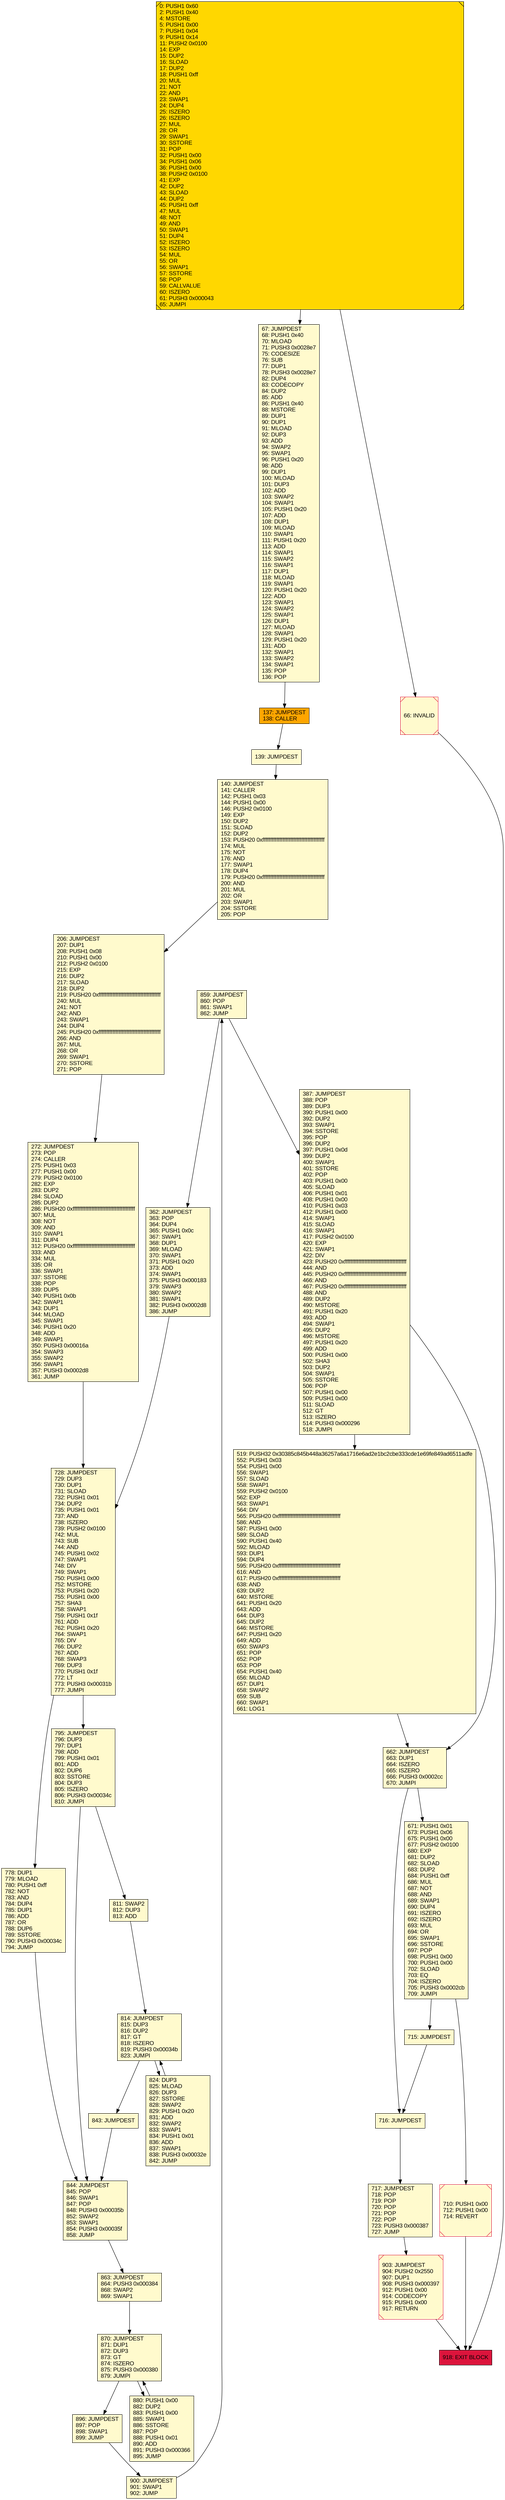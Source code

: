 digraph G {
bgcolor=transparent rankdir=UD;
node [shape=box style=filled color=black fillcolor=white fontname=arial fontcolor=black];
716 [label="716: JUMPDEST\l" fillcolor=lemonchiffon ];
880 [label="880: PUSH1 0x00\l882: DUP2\l883: PUSH1 0x00\l885: SWAP1\l886: SSTORE\l887: POP\l888: PUSH1 0x01\l890: ADD\l891: PUSH3 0x000366\l895: JUMP\l" fillcolor=lemonchiffon ];
824 [label="824: DUP3\l825: MLOAD\l826: DUP3\l827: SSTORE\l828: SWAP2\l829: PUSH1 0x20\l831: ADD\l832: SWAP2\l833: SWAP1\l834: PUSH1 0x01\l836: ADD\l837: SWAP1\l838: PUSH3 0x00032e\l842: JUMP\l" fillcolor=lemonchiffon ];
139 [label="139: JUMPDEST\l" fillcolor=lemonchiffon ];
715 [label="715: JUMPDEST\l" fillcolor=lemonchiffon ];
843 [label="843: JUMPDEST\l" fillcolor=lemonchiffon ];
863 [label="863: JUMPDEST\l864: PUSH3 0x000384\l868: SWAP2\l869: SWAP1\l" fillcolor=lemonchiffon ];
870 [label="870: JUMPDEST\l871: DUP1\l872: DUP3\l873: GT\l874: ISZERO\l875: PUSH3 0x000380\l879: JUMPI\l" fillcolor=lemonchiffon ];
859 [label="859: JUMPDEST\l860: POP\l861: SWAP1\l862: JUMP\l" fillcolor=lemonchiffon ];
662 [label="662: JUMPDEST\l663: DUP1\l664: ISZERO\l665: ISZERO\l666: PUSH3 0x0002cc\l670: JUMPI\l" fillcolor=lemonchiffon ];
896 [label="896: JUMPDEST\l897: POP\l898: SWAP1\l899: JUMP\l" fillcolor=lemonchiffon ];
795 [label="795: JUMPDEST\l796: DUP3\l797: DUP1\l798: ADD\l799: PUSH1 0x01\l801: ADD\l802: DUP6\l803: SSTORE\l804: DUP3\l805: ISZERO\l806: PUSH3 0x00034c\l810: JUMPI\l" fillcolor=lemonchiffon ];
0 [label="0: PUSH1 0x60\l2: PUSH1 0x40\l4: MSTORE\l5: PUSH1 0x00\l7: PUSH1 0x04\l9: PUSH1 0x14\l11: PUSH2 0x0100\l14: EXP\l15: DUP2\l16: SLOAD\l17: DUP2\l18: PUSH1 0xff\l20: MUL\l21: NOT\l22: AND\l23: SWAP1\l24: DUP4\l25: ISZERO\l26: ISZERO\l27: MUL\l28: OR\l29: SWAP1\l30: SSTORE\l31: POP\l32: PUSH1 0x00\l34: PUSH1 0x06\l36: PUSH1 0x00\l38: PUSH2 0x0100\l41: EXP\l42: DUP2\l43: SLOAD\l44: DUP2\l45: PUSH1 0xff\l47: MUL\l48: NOT\l49: AND\l50: SWAP1\l51: DUP4\l52: ISZERO\l53: ISZERO\l54: MUL\l55: OR\l56: SWAP1\l57: SSTORE\l58: POP\l59: CALLVALUE\l60: ISZERO\l61: PUSH3 0x000043\l65: JUMPI\l" fillcolor=lemonchiffon shape=Msquare fillcolor=gold ];
844 [label="844: JUMPDEST\l845: POP\l846: SWAP1\l847: POP\l848: PUSH3 0x00035b\l852: SWAP2\l853: SWAP1\l854: PUSH3 0x00035f\l858: JUMP\l" fillcolor=lemonchiffon ];
918 [label="918: EXIT BLOCK\l" fillcolor=crimson ];
140 [label="140: JUMPDEST\l141: CALLER\l142: PUSH1 0x03\l144: PUSH1 0x00\l146: PUSH2 0x0100\l149: EXP\l150: DUP2\l151: SLOAD\l152: DUP2\l153: PUSH20 0xffffffffffffffffffffffffffffffffffffffff\l174: MUL\l175: NOT\l176: AND\l177: SWAP1\l178: DUP4\l179: PUSH20 0xffffffffffffffffffffffffffffffffffffffff\l200: AND\l201: MUL\l202: OR\l203: SWAP1\l204: SSTORE\l205: POP\l" fillcolor=lemonchiffon ];
814 [label="814: JUMPDEST\l815: DUP3\l816: DUP2\l817: GT\l818: ISZERO\l819: PUSH3 0x00034b\l823: JUMPI\l" fillcolor=lemonchiffon ];
728 [label="728: JUMPDEST\l729: DUP3\l730: DUP1\l731: SLOAD\l732: PUSH1 0x01\l734: DUP2\l735: PUSH1 0x01\l737: AND\l738: ISZERO\l739: PUSH2 0x0100\l742: MUL\l743: SUB\l744: AND\l745: PUSH1 0x02\l747: SWAP1\l748: DIV\l749: SWAP1\l750: PUSH1 0x00\l752: MSTORE\l753: PUSH1 0x20\l755: PUSH1 0x00\l757: SHA3\l758: SWAP1\l759: PUSH1 0x1f\l761: ADD\l762: PUSH1 0x20\l764: SWAP1\l765: DIV\l766: DUP2\l767: ADD\l768: SWAP3\l769: DUP3\l770: PUSH1 0x1f\l772: LT\l773: PUSH3 0x00031b\l777: JUMPI\l" fillcolor=lemonchiffon ];
671 [label="671: PUSH1 0x01\l673: PUSH1 0x06\l675: PUSH1 0x00\l677: PUSH2 0x0100\l680: EXP\l681: DUP2\l682: SLOAD\l683: DUP2\l684: PUSH1 0xff\l686: MUL\l687: NOT\l688: AND\l689: SWAP1\l690: DUP4\l691: ISZERO\l692: ISZERO\l693: MUL\l694: OR\l695: SWAP1\l696: SSTORE\l697: POP\l698: PUSH1 0x00\l700: PUSH1 0x00\l702: SLOAD\l703: EQ\l704: ISZERO\l705: PUSH3 0x0002cb\l709: JUMPI\l" fillcolor=lemonchiffon ];
272 [label="272: JUMPDEST\l273: POP\l274: CALLER\l275: PUSH1 0x03\l277: PUSH1 0x00\l279: PUSH2 0x0100\l282: EXP\l283: DUP2\l284: SLOAD\l285: DUP2\l286: PUSH20 0xffffffffffffffffffffffffffffffffffffffff\l307: MUL\l308: NOT\l309: AND\l310: SWAP1\l311: DUP4\l312: PUSH20 0xffffffffffffffffffffffffffffffffffffffff\l333: AND\l334: MUL\l335: OR\l336: SWAP1\l337: SSTORE\l338: POP\l339: DUP5\l340: PUSH1 0x0b\l342: SWAP1\l343: DUP1\l344: MLOAD\l345: SWAP1\l346: PUSH1 0x20\l348: ADD\l349: SWAP1\l350: PUSH3 0x00016a\l354: SWAP3\l355: SWAP2\l356: SWAP1\l357: PUSH3 0x0002d8\l361: JUMP\l" fillcolor=lemonchiffon ];
710 [label="710: PUSH1 0x00\l712: PUSH1 0x00\l714: REVERT\l" fillcolor=lemonchiffon shape=Msquare color=crimson ];
362 [label="362: JUMPDEST\l363: POP\l364: DUP4\l365: PUSH1 0x0c\l367: SWAP1\l368: DUP1\l369: MLOAD\l370: SWAP1\l371: PUSH1 0x20\l373: ADD\l374: SWAP1\l375: PUSH3 0x000183\l379: SWAP3\l380: SWAP2\l381: SWAP1\l382: PUSH3 0x0002d8\l386: JUMP\l" fillcolor=lemonchiffon ];
811 [label="811: SWAP2\l812: DUP3\l813: ADD\l" fillcolor=lemonchiffon ];
387 [label="387: JUMPDEST\l388: POP\l389: DUP3\l390: PUSH1 0x00\l392: DUP2\l393: SWAP1\l394: SSTORE\l395: POP\l396: DUP2\l397: PUSH1 0x0d\l399: DUP2\l400: SWAP1\l401: SSTORE\l402: POP\l403: PUSH1 0x00\l405: SLOAD\l406: PUSH1 0x01\l408: PUSH1 0x00\l410: PUSH1 0x03\l412: PUSH1 0x00\l414: SWAP1\l415: SLOAD\l416: SWAP1\l417: PUSH2 0x0100\l420: EXP\l421: SWAP1\l422: DIV\l423: PUSH20 0xffffffffffffffffffffffffffffffffffffffff\l444: AND\l445: PUSH20 0xffffffffffffffffffffffffffffffffffffffff\l466: AND\l467: PUSH20 0xffffffffffffffffffffffffffffffffffffffff\l488: AND\l489: DUP2\l490: MSTORE\l491: PUSH1 0x20\l493: ADD\l494: SWAP1\l495: DUP2\l496: MSTORE\l497: PUSH1 0x20\l499: ADD\l500: PUSH1 0x00\l502: SHA3\l503: DUP2\l504: SWAP1\l505: SSTORE\l506: POP\l507: PUSH1 0x00\l509: PUSH1 0x00\l511: SLOAD\l512: GT\l513: ISZERO\l514: PUSH3 0x000296\l518: JUMPI\l" fillcolor=lemonchiffon ];
206 [label="206: JUMPDEST\l207: DUP1\l208: PUSH1 0x08\l210: PUSH1 0x00\l212: PUSH2 0x0100\l215: EXP\l216: DUP2\l217: SLOAD\l218: DUP2\l219: PUSH20 0xffffffffffffffffffffffffffffffffffffffff\l240: MUL\l241: NOT\l242: AND\l243: SWAP1\l244: DUP4\l245: PUSH20 0xffffffffffffffffffffffffffffffffffffffff\l266: AND\l267: MUL\l268: OR\l269: SWAP1\l270: SSTORE\l271: POP\l" fillcolor=lemonchiffon ];
67 [label="67: JUMPDEST\l68: PUSH1 0x40\l70: MLOAD\l71: PUSH3 0x0028e7\l75: CODESIZE\l76: SUB\l77: DUP1\l78: PUSH3 0x0028e7\l82: DUP4\l83: CODECOPY\l84: DUP2\l85: ADD\l86: PUSH1 0x40\l88: MSTORE\l89: DUP1\l90: DUP1\l91: MLOAD\l92: DUP3\l93: ADD\l94: SWAP2\l95: SWAP1\l96: PUSH1 0x20\l98: ADD\l99: DUP1\l100: MLOAD\l101: DUP3\l102: ADD\l103: SWAP2\l104: SWAP1\l105: PUSH1 0x20\l107: ADD\l108: DUP1\l109: MLOAD\l110: SWAP1\l111: PUSH1 0x20\l113: ADD\l114: SWAP1\l115: SWAP2\l116: SWAP1\l117: DUP1\l118: MLOAD\l119: SWAP1\l120: PUSH1 0x20\l122: ADD\l123: SWAP1\l124: SWAP2\l125: SWAP1\l126: DUP1\l127: MLOAD\l128: SWAP1\l129: PUSH1 0x20\l131: ADD\l132: SWAP1\l133: SWAP2\l134: SWAP1\l135: POP\l136: POP\l" fillcolor=lemonchiffon ];
519 [label="519: PUSH32 0x30385c845b448a36257a6a1716e6ad2e1bc2cbe333cde1e69fe849ad6511adfe\l552: PUSH1 0x03\l554: PUSH1 0x00\l556: SWAP1\l557: SLOAD\l558: SWAP1\l559: PUSH2 0x0100\l562: EXP\l563: SWAP1\l564: DIV\l565: PUSH20 0xffffffffffffffffffffffffffffffffffffffff\l586: AND\l587: PUSH1 0x00\l589: SLOAD\l590: PUSH1 0x40\l592: MLOAD\l593: DUP1\l594: DUP4\l595: PUSH20 0xffffffffffffffffffffffffffffffffffffffff\l616: AND\l617: PUSH20 0xffffffffffffffffffffffffffffffffffffffff\l638: AND\l639: DUP2\l640: MSTORE\l641: PUSH1 0x20\l643: ADD\l644: DUP3\l645: DUP2\l646: MSTORE\l647: PUSH1 0x20\l649: ADD\l650: SWAP3\l651: POP\l652: POP\l653: POP\l654: PUSH1 0x40\l656: MLOAD\l657: DUP1\l658: SWAP2\l659: SUB\l660: SWAP1\l661: LOG1\l" fillcolor=lemonchiffon ];
900 [label="900: JUMPDEST\l901: SWAP1\l902: JUMP\l" fillcolor=lemonchiffon ];
717 [label="717: JUMPDEST\l718: POP\l719: POP\l720: POP\l721: POP\l722: POP\l723: PUSH3 0x000387\l727: JUMP\l" fillcolor=lemonchiffon ];
778 [label="778: DUP1\l779: MLOAD\l780: PUSH1 0xff\l782: NOT\l783: AND\l784: DUP4\l785: DUP1\l786: ADD\l787: OR\l788: DUP6\l789: SSTORE\l790: PUSH3 0x00034c\l794: JUMP\l" fillcolor=lemonchiffon ];
66 [label="66: INVALID\l" fillcolor=lemonchiffon shape=Msquare color=crimson ];
137 [label="137: JUMPDEST\l138: CALLER\l" fillcolor=orange ];
903 [label="903: JUMPDEST\l904: PUSH2 0x2550\l907: DUP1\l908: PUSH3 0x000397\l912: PUSH1 0x00\l914: CODECOPY\l915: PUSH1 0x00\l917: RETURN\l" fillcolor=lemonchiffon shape=Msquare color=crimson ];
795 -> 844;
272 -> 728;
715 -> 716;
870 -> 880;
880 -> 870;
662 -> 671;
728 -> 795;
717 -> 903;
863 -> 870;
139 -> 140;
662 -> 716;
814 -> 843;
67 -> 137;
814 -> 824;
824 -> 814;
843 -> 844;
844 -> 863;
870 -> 896;
387 -> 519;
671 -> 715;
519 -> 662;
859 -> 387;
896 -> 900;
778 -> 844;
903 -> 918;
66 -> 918;
728 -> 778;
859 -> 362;
0 -> 66;
206 -> 272;
710 -> 918;
716 -> 717;
795 -> 811;
900 -> 859;
137 -> 139;
140 -> 206;
387 -> 662;
671 -> 710;
0 -> 67;
362 -> 728;
811 -> 814;
}